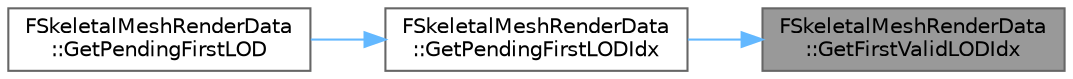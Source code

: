 digraph "FSkeletalMeshRenderData::GetFirstValidLODIdx"
{
 // INTERACTIVE_SVG=YES
 // LATEX_PDF_SIZE
  bgcolor="transparent";
  edge [fontname=Helvetica,fontsize=10,labelfontname=Helvetica,labelfontsize=10];
  node [fontname=Helvetica,fontsize=10,shape=box,height=0.2,width=0.4];
  rankdir="RL";
  Node1 [id="Node000001",label="FSkeletalMeshRenderData\l::GetFirstValidLODIdx",height=0.2,width=0.4,color="gray40", fillcolor="grey60", style="filled", fontcolor="black",tooltip="Return first valid LOD index starting at MinLODIdx."];
  Node1 -> Node2 [id="edge1_Node000001_Node000002",dir="back",color="steelblue1",style="solid",tooltip=" "];
  Node2 [id="Node000002",label="FSkeletalMeshRenderData\l::GetPendingFirstLODIdx",height=0.2,width=0.4,color="grey40", fillcolor="white", style="filled",URL="$d6/d81/classFSkeletalMeshRenderData.html#a2a63600faa570d31d83acd49f1cf256b",tooltip="Return the pending first LODIdx that can be used."];
  Node2 -> Node3 [id="edge2_Node000002_Node000003",dir="back",color="steelblue1",style="solid",tooltip=" "];
  Node3 [id="Node000003",label="FSkeletalMeshRenderData\l::GetPendingFirstLOD",height=0.2,width=0.4,color="grey40", fillcolor="white", style="filled",URL="$d6/d81/classFSkeletalMeshRenderData.html#a5774a297c9c11e0341f4863b4c6da9fd",tooltip="Return the pending first LOD that can be used for rendering starting at MinLODIdx."];
}
